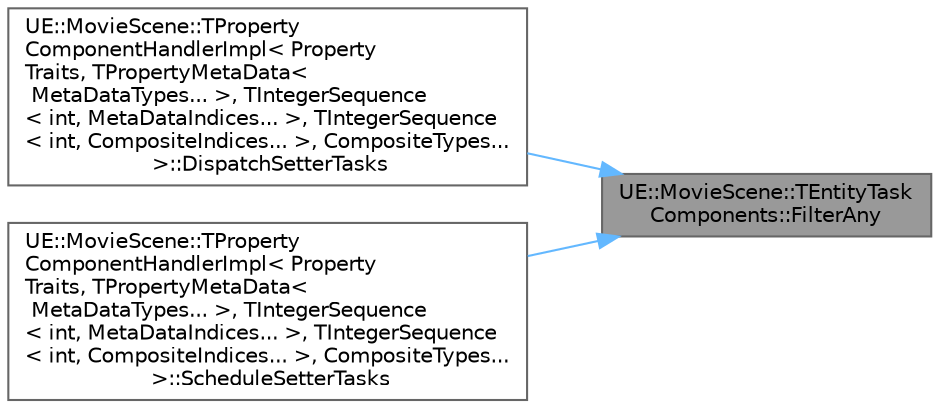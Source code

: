 digraph "UE::MovieScene::TEntityTaskComponents::FilterAny"
{
 // INTERACTIVE_SVG=YES
 // LATEX_PDF_SIZE
  bgcolor="transparent";
  edge [fontname=Helvetica,fontsize=10,labelfontname=Helvetica,labelfontsize=10];
  node [fontname=Helvetica,fontsize=10,shape=box,height=0.2,width=0.4];
  rankdir="RL";
  Node1 [id="Node000001",label="UE::MovieScene::TEntityTask\lComponents::FilterAny",height=0.2,width=0.4,color="gray40", fillcolor="grey60", style="filled", fontcolor="black",tooltip="Constrain this task to only run for entities that have at least one of the specified components or ta..."];
  Node1 -> Node2 [id="edge1_Node000001_Node000002",dir="back",color="steelblue1",style="solid",tooltip=" "];
  Node2 [id="Node000002",label="UE::MovieScene::TProperty\lComponentHandlerImpl\< Property\lTraits, TPropertyMetaData\<\l MetaDataTypes... \>, TIntegerSequence\l\< int, MetaDataIndices... \>, TIntegerSequence\l\< int, CompositeIndices... \>, CompositeTypes...\l \>::DispatchSetterTasks",height=0.2,width=0.4,color="grey40", fillcolor="white", style="filled",URL="$d5/dba/structUE_1_1MovieScene_1_1TPropertyComponentHandlerImpl_3_01PropertyTraits_00_01TPropertyMetaDatc9b283974cc80fcefe0b97ea14f796ea.html#a9a8780cea8fdac5985f5034d4346ed46",tooltip=" "];
  Node1 -> Node3 [id="edge2_Node000001_Node000003",dir="back",color="steelblue1",style="solid",tooltip=" "];
  Node3 [id="Node000003",label="UE::MovieScene::TProperty\lComponentHandlerImpl\< Property\lTraits, TPropertyMetaData\<\l MetaDataTypes... \>, TIntegerSequence\l\< int, MetaDataIndices... \>, TIntegerSequence\l\< int, CompositeIndices... \>, CompositeTypes...\l \>::ScheduleSetterTasks",height=0.2,width=0.4,color="grey40", fillcolor="white", style="filled",URL="$d5/dba/structUE_1_1MovieScene_1_1TPropertyComponentHandlerImpl_3_01PropertyTraits_00_01TPropertyMetaDatc9b283974cc80fcefe0b97ea14f796ea.html#a4f356038d272f6fcb7c373af428984c2",tooltip="Dispatch tasks that apply any entity that matches this property type to their final values."];
}

